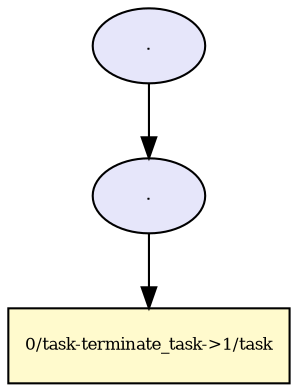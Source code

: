 digraph RGL__DirectedAdjacencyGraph {2[fontsize = 8,label = ".",shape = ellipse, fillcolor="#e6e6fa", style = filled]

2 -> 1[fontsize = 8, color="#000000"]

1[fontsize = 8,label = ".",shape = ellipse, fillcolor="#e6e6fa", style = filled]

1 -> 0[fontsize = 8, color="#000000"]

0[fontsize = 8,label = "0/task-terminate_task->1/task",shape = rectangle, fillcolor="#fffacd", style = filled]

}